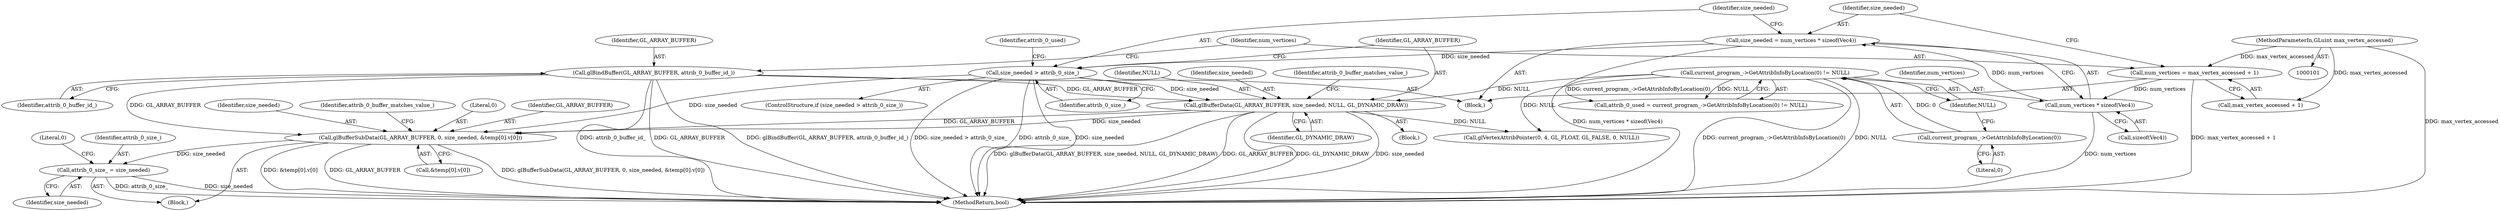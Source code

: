 digraph "0_Chrome_c13e1da62b5f5f0e6fe8c1f769a5a28415415244_1@array" {
"1000214" [label="(Call,glBufferSubData(GL_ARRAY_BUFFER, 0, size_needed, &temp[0].v[0]))"];
"1000151" [label="(Call,glBufferData(GL_ARRAY_BUFFER, size_needed, NULL, GL_DYNAMIC_DRAW))"];
"1000130" [label="(Call,glBindBuffer(GL_ARRAY_BUFFER, attrib_0_buffer_id_))"];
"1000147" [label="(Call,size_needed > attrib_0_size_)"];
"1000140" [label="(Call,size_needed = num_vertices * sizeof(Vec4))"];
"1000142" [label="(Call,num_vertices * sizeof(Vec4))"];
"1000134" [label="(Call,num_vertices = max_vertex_accessed + 1)"];
"1000102" [label="(MethodParameterIn,GLuint max_vertex_accessed)"];
"1000118" [label="(Call,current_program_->GetAttribInfoByLocation(0) != NULL)"];
"1000119" [label="(Call,current_program_->GetAttribInfoByLocation(0))"];
"1000232" [label="(Call,attrib_0_size_ = size_needed)"];
"1000140" [label="(Call,size_needed = num_vertices * sizeof(Vec4))"];
"1000218" [label="(Call,&temp[0].v[0])"];
"1000154" [label="(Identifier,NULL)"];
"1000148" [label="(Identifier,size_needed)"];
"1000236" [label="(Literal,0)"];
"1000116" [label="(Call,attrib_0_used = current_program_->GetAttribInfoByLocation(0) != NULL)"];
"1000233" [label="(Identifier,attrib_0_size_)"];
"1000155" [label="(Identifier,GL_DYNAMIC_DRAW)"];
"1000102" [label="(MethodParameterIn,GLuint max_vertex_accessed)"];
"1000136" [label="(Call,max_vertex_accessed + 1)"];
"1000147" [label="(Call,size_needed > attrib_0_size_)"];
"1000216" [label="(Literal,0)"];
"1000142" [label="(Call,num_vertices * sizeof(Vec4))"];
"1000215" [label="(Identifier,GL_ARRAY_BUFFER)"];
"1000103" [label="(Block,)"];
"1000130" [label="(Call,glBindBuffer(GL_ARRAY_BUFFER, attrib_0_buffer_id_))"];
"1000119" [label="(Call,current_program_->GetAttribInfoByLocation(0))"];
"1000121" [label="(Identifier,NULL)"];
"1000217" [label="(Identifier,size_needed)"];
"1000212" [label="(Block,)"];
"1000151" [label="(Call,glBufferData(GL_ARRAY_BUFFER, size_needed, NULL, GL_DYNAMIC_DRAW))"];
"1000144" [label="(Call,sizeof(Vec4))"];
"1000152" [label="(Identifier,GL_ARRAY_BUFFER)"];
"1000146" [label="(ControlStructure,if (size_needed > attrib_0_size_))"];
"1000153" [label="(Identifier,size_needed)"];
"1000135" [label="(Identifier,num_vertices)"];
"1000132" [label="(Identifier,attrib_0_buffer_id_)"];
"1000118" [label="(Call,current_program_->GetAttribInfoByLocation(0) != NULL)"];
"1000149" [label="(Identifier,attrib_0_size_)"];
"1000235" [label="(Call,glVertexAttribPointer(0, 4, GL_FLOAT, GL_FALSE, 0, NULL))"];
"1000131" [label="(Identifier,GL_ARRAY_BUFFER)"];
"1000234" [label="(Identifier,size_needed)"];
"1000150" [label="(Block,)"];
"1000214" [label="(Call,glBufferSubData(GL_ARRAY_BUFFER, 0, size_needed, &temp[0].v[0]))"];
"1000157" [label="(Identifier,attrib_0_buffer_matches_value_)"];
"1000120" [label="(Literal,0)"];
"1000141" [label="(Identifier,size_needed)"];
"1000227" [label="(Identifier,attrib_0_buffer_matches_value_)"];
"1000232" [label="(Call,attrib_0_size_ = size_needed)"];
"1000134" [label="(Call,num_vertices = max_vertex_accessed + 1)"];
"1000161" [label="(Identifier,attrib_0_used)"];
"1000244" [label="(MethodReturn,bool)"];
"1000143" [label="(Identifier,num_vertices)"];
"1000214" -> "1000212"  [label="AST: "];
"1000214" -> "1000218"  [label="CFG: "];
"1000215" -> "1000214"  [label="AST: "];
"1000216" -> "1000214"  [label="AST: "];
"1000217" -> "1000214"  [label="AST: "];
"1000218" -> "1000214"  [label="AST: "];
"1000227" -> "1000214"  [label="CFG: "];
"1000214" -> "1000244"  [label="DDG: glBufferSubData(GL_ARRAY_BUFFER, 0, size_needed, &temp[0].v[0])"];
"1000214" -> "1000244"  [label="DDG: &temp[0].v[0]"];
"1000214" -> "1000244"  [label="DDG: GL_ARRAY_BUFFER"];
"1000151" -> "1000214"  [label="DDG: GL_ARRAY_BUFFER"];
"1000151" -> "1000214"  [label="DDG: size_needed"];
"1000130" -> "1000214"  [label="DDG: GL_ARRAY_BUFFER"];
"1000147" -> "1000214"  [label="DDG: size_needed"];
"1000214" -> "1000232"  [label="DDG: size_needed"];
"1000151" -> "1000150"  [label="AST: "];
"1000151" -> "1000155"  [label="CFG: "];
"1000152" -> "1000151"  [label="AST: "];
"1000153" -> "1000151"  [label="AST: "];
"1000154" -> "1000151"  [label="AST: "];
"1000155" -> "1000151"  [label="AST: "];
"1000157" -> "1000151"  [label="CFG: "];
"1000151" -> "1000244"  [label="DDG: glBufferData(GL_ARRAY_BUFFER, size_needed, NULL, GL_DYNAMIC_DRAW)"];
"1000151" -> "1000244"  [label="DDG: GL_ARRAY_BUFFER"];
"1000151" -> "1000244"  [label="DDG: GL_DYNAMIC_DRAW"];
"1000151" -> "1000244"  [label="DDG: size_needed"];
"1000130" -> "1000151"  [label="DDG: GL_ARRAY_BUFFER"];
"1000147" -> "1000151"  [label="DDG: size_needed"];
"1000118" -> "1000151"  [label="DDG: NULL"];
"1000151" -> "1000235"  [label="DDG: NULL"];
"1000130" -> "1000103"  [label="AST: "];
"1000130" -> "1000132"  [label="CFG: "];
"1000131" -> "1000130"  [label="AST: "];
"1000132" -> "1000130"  [label="AST: "];
"1000135" -> "1000130"  [label="CFG: "];
"1000130" -> "1000244"  [label="DDG: glBindBuffer(GL_ARRAY_BUFFER, attrib_0_buffer_id_)"];
"1000130" -> "1000244"  [label="DDG: attrib_0_buffer_id_"];
"1000130" -> "1000244"  [label="DDG: GL_ARRAY_BUFFER"];
"1000147" -> "1000146"  [label="AST: "];
"1000147" -> "1000149"  [label="CFG: "];
"1000148" -> "1000147"  [label="AST: "];
"1000149" -> "1000147"  [label="AST: "];
"1000152" -> "1000147"  [label="CFG: "];
"1000161" -> "1000147"  [label="CFG: "];
"1000147" -> "1000244"  [label="DDG: attrib_0_size_"];
"1000147" -> "1000244"  [label="DDG: size_needed"];
"1000147" -> "1000244"  [label="DDG: size_needed > attrib_0_size_"];
"1000140" -> "1000147"  [label="DDG: size_needed"];
"1000140" -> "1000103"  [label="AST: "];
"1000140" -> "1000142"  [label="CFG: "];
"1000141" -> "1000140"  [label="AST: "];
"1000142" -> "1000140"  [label="AST: "];
"1000148" -> "1000140"  [label="CFG: "];
"1000140" -> "1000244"  [label="DDG: num_vertices * sizeof(Vec4)"];
"1000142" -> "1000140"  [label="DDG: num_vertices"];
"1000142" -> "1000144"  [label="CFG: "];
"1000143" -> "1000142"  [label="AST: "];
"1000144" -> "1000142"  [label="AST: "];
"1000142" -> "1000244"  [label="DDG: num_vertices"];
"1000134" -> "1000142"  [label="DDG: num_vertices"];
"1000134" -> "1000103"  [label="AST: "];
"1000134" -> "1000136"  [label="CFG: "];
"1000135" -> "1000134"  [label="AST: "];
"1000136" -> "1000134"  [label="AST: "];
"1000141" -> "1000134"  [label="CFG: "];
"1000134" -> "1000244"  [label="DDG: max_vertex_accessed + 1"];
"1000102" -> "1000134"  [label="DDG: max_vertex_accessed"];
"1000102" -> "1000101"  [label="AST: "];
"1000102" -> "1000244"  [label="DDG: max_vertex_accessed"];
"1000102" -> "1000136"  [label="DDG: max_vertex_accessed"];
"1000118" -> "1000116"  [label="AST: "];
"1000118" -> "1000121"  [label="CFG: "];
"1000119" -> "1000118"  [label="AST: "];
"1000121" -> "1000118"  [label="AST: "];
"1000116" -> "1000118"  [label="CFG: "];
"1000118" -> "1000244"  [label="DDG: current_program_->GetAttribInfoByLocation(0)"];
"1000118" -> "1000244"  [label="DDG: NULL"];
"1000118" -> "1000116"  [label="DDG: current_program_->GetAttribInfoByLocation(0)"];
"1000118" -> "1000116"  [label="DDG: NULL"];
"1000119" -> "1000118"  [label="DDG: 0"];
"1000118" -> "1000235"  [label="DDG: NULL"];
"1000119" -> "1000120"  [label="CFG: "];
"1000120" -> "1000119"  [label="AST: "];
"1000121" -> "1000119"  [label="CFG: "];
"1000232" -> "1000212"  [label="AST: "];
"1000232" -> "1000234"  [label="CFG: "];
"1000233" -> "1000232"  [label="AST: "];
"1000234" -> "1000232"  [label="AST: "];
"1000236" -> "1000232"  [label="CFG: "];
"1000232" -> "1000244"  [label="DDG: attrib_0_size_"];
"1000232" -> "1000244"  [label="DDG: size_needed"];
}
